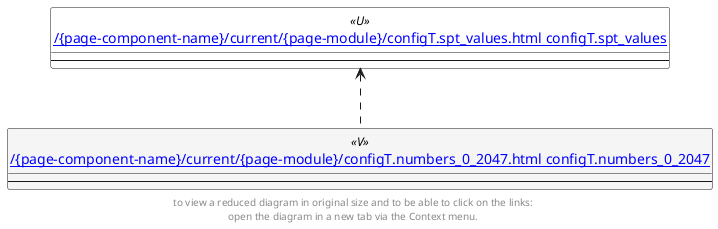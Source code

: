 @startuml
'Left to right direction
top to bottom direction
hide circle
'avoide "." issues:
set namespaceSeparator none


skinparam class {
  BackgroundColor White
  BackgroundColor<<FN>> Yellow
  BackgroundColor<<FS>> Yellow
  BackgroundColor<<FT>> LightGray
  BackgroundColor<<IF>> Yellow
  BackgroundColor<<IS>> Yellow
  BackgroundColor<<P>> Aqua
  BackgroundColor<<PC>> Aqua
  BackgroundColor<<SN>> Yellow
  BackgroundColor<<SO>> SlateBlue
  BackgroundColor<<TF>> LightGray
  BackgroundColor<<TR>> Tomato
  BackgroundColor<<U>> White
  BackgroundColor<<V>> WhiteSmoke
  BackgroundColor<<X>> Aqua
}


entity "[[{site-url}/{page-component-name}/current/{page-module}/configT.numbers_0_2047.html configT.numbers_0_2047]]" as configT.numbers_0_2047 << V >> {
  --
}

entity "[[{site-url}/{page-component-name}/current/{page-module}/configT.spt_values.html configT.spt_values]]" as configT.spt_values << U >> {
  --
}

configT.spt_values <.. configT.numbers_0_2047
footer
to view a reduced diagram in original size and to be able to click on the links:
open the diagram in a new tab via the Context menu.
end footer

@enduml

